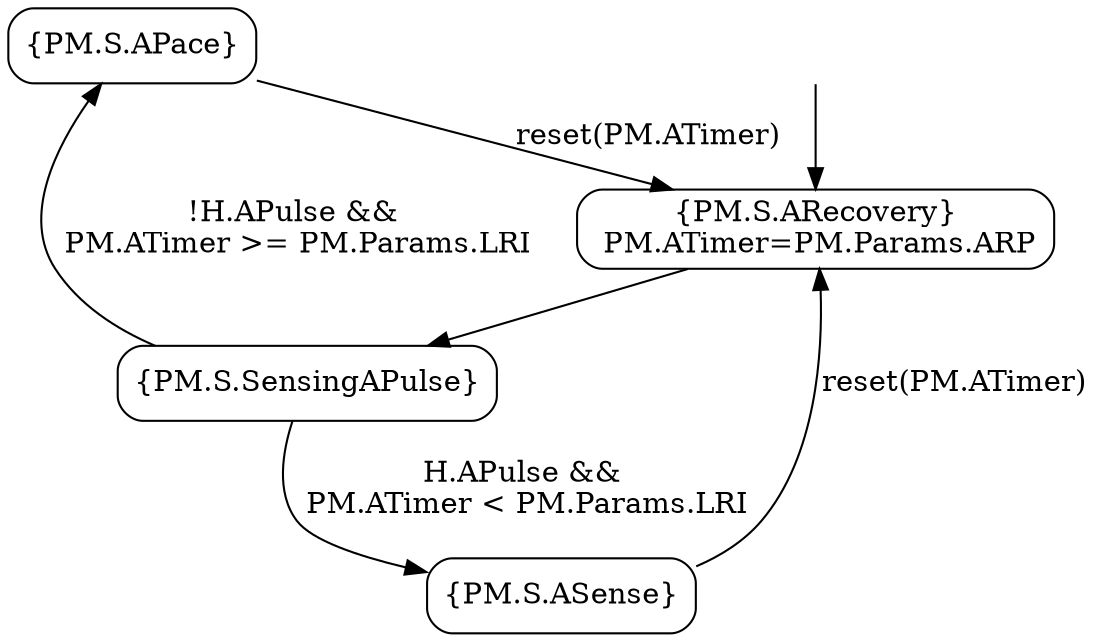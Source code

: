 digraph{
  splines=true;
  sep="+25,25";
overlap=scalexy;
nodesep=0.6;
	node [style=rounded shape=box];

  1 [label="{PM.S.APace}"];
  2 [label="{PM.S.ARecovery}\n PM.ATimer=PM.Params.ARP"];
  3 [label="{PM.S.ASense}"];
  4 [label="{PM.S.SensingAPulse}"];
  hidden [style=invis];

  hidden -> 2;
  1 -> 2 [label="reset(PM.ATimer)"];
  3 -> 2 [label="reset(PM.ATimer)"];
  2 -> 4 
4 -> 1 [label="!H.APulse &&\n PM.ATimer >= PM.Params.LRI"];
4 -> 3 [label = "H.APulse &&\n PM.ATimer < PM.Params.LRI"]

}

